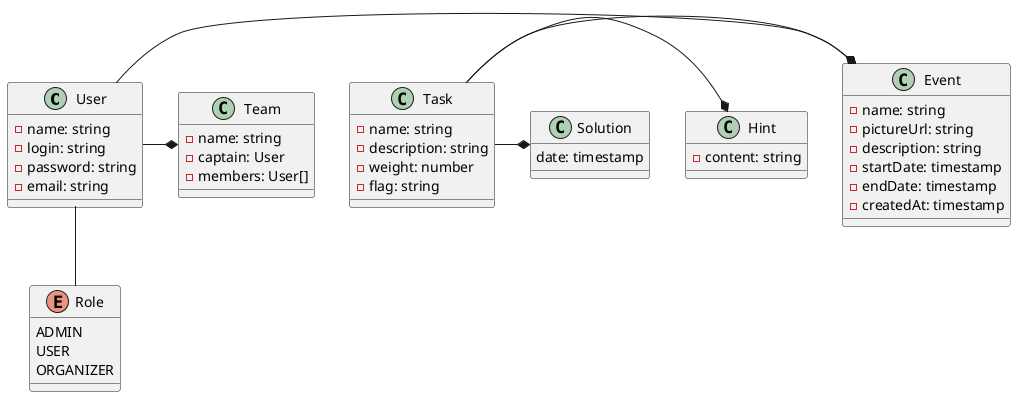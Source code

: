 @startuml

class User {
    -name: string
    -login: string
    -password: string
    -email: string
}

class Event {
    -name: string
    -pictureUrl: string
    -description: string
    -startDate: timestamp
    -endDate: timestamp
    -createdAt: timestamp


/'
//todo org
'/

}

class Team {
    -name: string
    -captain: User
    -members: User[]
}

class Task {
    -name: string
    -description: string
    -weight: number
    -flag: string
}

class Solution {
    date: timestamp
}

class Hint {
    -content: string
}


enum Role {
    ADMIN
    USER
    ORGANIZER
}


User -* Event
User -* Team
User -- Role
Task -down* Event
Task -* Hint
Task -* Solution


@enduml
